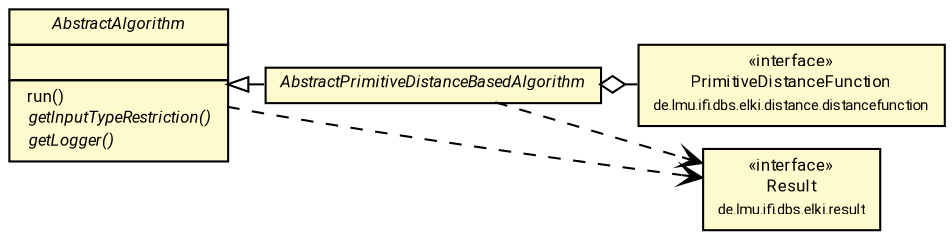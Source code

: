 #!/usr/local/bin/dot
#
# Class diagram 
# Generated by UMLGraph version R5_7_2-60-g0e99a6 (http://www.spinellis.gr/umlgraph/)
#

digraph G {
	graph [fontnames="svg"]
	edge [fontname="Roboto",fontsize=7,labelfontname="Roboto",labelfontsize=7,color="black"];
	node [fontname="Roboto",fontcolor="black",fontsize=8,shape=plaintext,margin=0,width=0,height=0];
	nodesep=0.15;
	ranksep=0.25;
	rankdir=LR;
	// de.lmu.ifi.dbs.elki.algorithm.AbstractPrimitiveDistanceBasedAlgorithm<O, R extends de.lmu.ifi.dbs.elki.result.Result>
	c1266503 [label=<<table title="de.lmu.ifi.dbs.elki.algorithm.AbstractPrimitiveDistanceBasedAlgorithm" border="0" cellborder="1" cellspacing="0" cellpadding="2" bgcolor="lemonChiffon" href="AbstractPrimitiveDistanceBasedAlgorithm.html" target="_parent">
		<tr><td><table border="0" cellspacing="0" cellpadding="1">
		<tr><td align="center" balign="center"> <font face="Roboto"><i>AbstractPrimitiveDistanceBasedAlgorithm</i></font> </td></tr>
		</table></td></tr>
		</table>>, URL="AbstractPrimitiveDistanceBasedAlgorithm.html"];
	// de.lmu.ifi.dbs.elki.distance.distancefunction.PrimitiveDistanceFunction<O>
	c1266519 [label=<<table title="de.lmu.ifi.dbs.elki.distance.distancefunction.PrimitiveDistanceFunction" border="0" cellborder="1" cellspacing="0" cellpadding="2" bgcolor="LemonChiffon" href="../distance/distancefunction/PrimitiveDistanceFunction.html" target="_parent">
		<tr><td><table border="0" cellspacing="0" cellpadding="1">
		<tr><td align="center" balign="center"> &#171;interface&#187; </td></tr>
		<tr><td align="center" balign="center"> <font face="Roboto">PrimitiveDistanceFunction</font> </td></tr>
		<tr><td align="center" balign="center"> <font face="Roboto" point-size="7.0">de.lmu.ifi.dbs.elki.distance.distancefunction</font> </td></tr>
		</table></td></tr>
		</table>>, URL="../distance/distancefunction/PrimitiveDistanceFunction.html"];
	// de.lmu.ifi.dbs.elki.result.Result
	c1266532 [label=<<table title="de.lmu.ifi.dbs.elki.result.Result" border="0" cellborder="1" cellspacing="0" cellpadding="2" bgcolor="LemonChiffon" href="../result/Result.html" target="_parent">
		<tr><td><table border="0" cellspacing="0" cellpadding="1">
		<tr><td align="center" balign="center"> &#171;interface&#187; </td></tr>
		<tr><td align="center" balign="center"> <font face="Roboto">Result</font> </td></tr>
		<tr><td align="center" balign="center"> <font face="Roboto" point-size="7.0">de.lmu.ifi.dbs.elki.result</font> </td></tr>
		</table></td></tr>
		</table>>, URL="../result/Result.html"];
	// de.lmu.ifi.dbs.elki.algorithm.AbstractAlgorithm<R extends de.lmu.ifi.dbs.elki.result.Result>
	c1266602 [label=<<table title="de.lmu.ifi.dbs.elki.algorithm.AbstractAlgorithm" border="0" cellborder="1" cellspacing="0" cellpadding="2" bgcolor="LemonChiffon" href="AbstractAlgorithm.html" target="_parent">
		<tr><td><table border="0" cellspacing="0" cellpadding="1">
		<tr><td align="center" balign="center"> <font face="Roboto"><i>AbstractAlgorithm</i></font> </td></tr>
		</table></td></tr>
		<tr><td><table border="0" cellspacing="0" cellpadding="1">
		<tr><td align="left" balign="left">  </td></tr>
		</table></td></tr>
		<tr><td><table border="0" cellspacing="0" cellpadding="1">
		<tr><td align="left" balign="left">  run() </td></tr>
		<tr><td align="left" balign="left"> <i> getInputTypeRestriction()</i> </td></tr>
		<tr><td align="left" balign="left"> <i> getLogger()</i> </td></tr>
		</table></td></tr>
		</table>>, URL="AbstractAlgorithm.html"];
	// de.lmu.ifi.dbs.elki.algorithm.AbstractPrimitiveDistanceBasedAlgorithm<O, R extends de.lmu.ifi.dbs.elki.result.Result> extends de.lmu.ifi.dbs.elki.algorithm.AbstractAlgorithm<R extends de.lmu.ifi.dbs.elki.result.Result>
	c1266602 -> c1266503 [arrowtail=empty,dir=back,weight=10];
	// de.lmu.ifi.dbs.elki.algorithm.AbstractPrimitiveDistanceBasedAlgorithm<O, R extends de.lmu.ifi.dbs.elki.result.Result> has de.lmu.ifi.dbs.elki.distance.distancefunction.PrimitiveDistanceFunction<O>
	c1266503 -> c1266519 [arrowhead=none,arrowtail=ediamond,dir=back,weight=4];
	// de.lmu.ifi.dbs.elki.algorithm.AbstractPrimitiveDistanceBasedAlgorithm<O, R extends de.lmu.ifi.dbs.elki.result.Result> depend de.lmu.ifi.dbs.elki.result.Result
	c1266503 -> c1266532 [arrowhead=open,style=dashed,weight=0];
	// de.lmu.ifi.dbs.elki.algorithm.AbstractAlgorithm<R extends de.lmu.ifi.dbs.elki.result.Result> depend de.lmu.ifi.dbs.elki.result.Result
	c1266602 -> c1266532 [arrowhead=open,style=dashed,weight=0];
}

